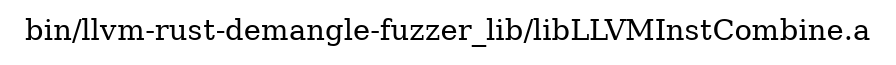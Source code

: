 digraph "bin/llvm-rust-demangle-fuzzer_lib/libLLVMInstCombine.a" {
	label="bin/llvm-rust-demangle-fuzzer_lib/libLLVMInstCombine.a";
	rankdir=LR;

}
